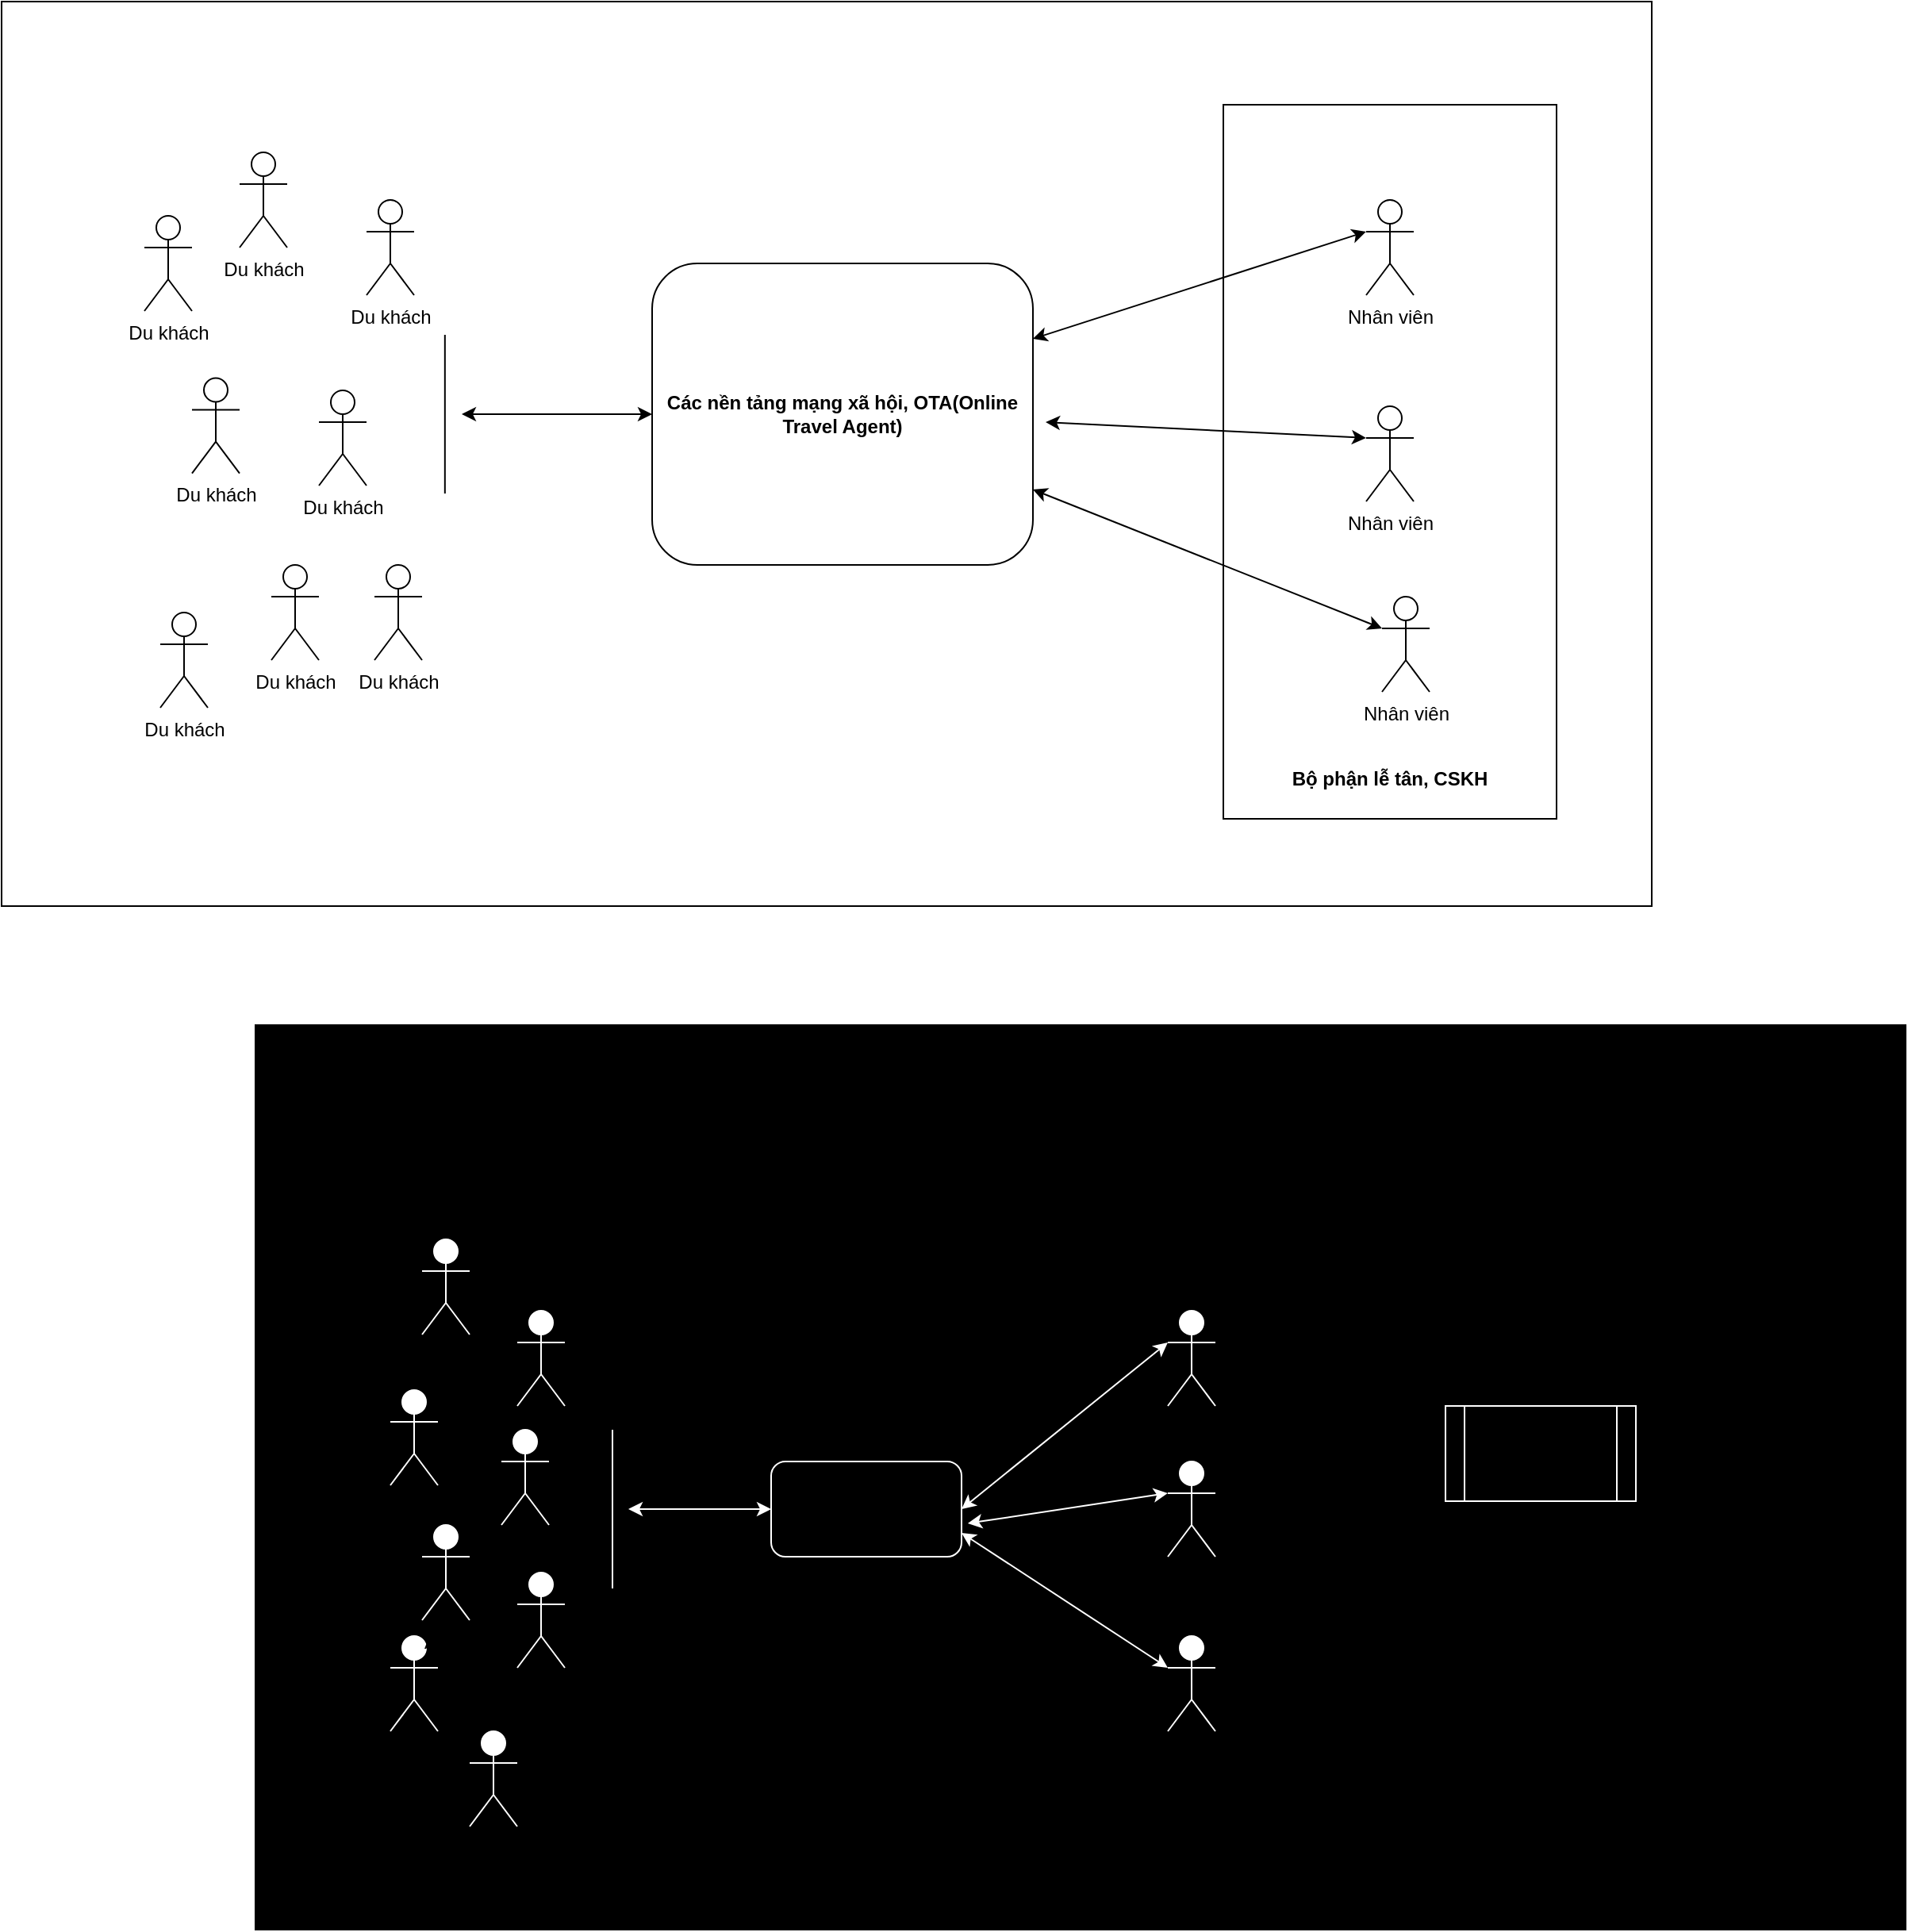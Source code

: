 <mxfile version="24.6.5" type="github">
  <diagram name="Page-1" id="elEsvZVOjZnMp5xaV4e7">
    <mxGraphModel dx="2537" dy="2178" grid="1" gridSize="10" guides="1" tooltips="1" connect="1" arrows="1" fold="1" page="1" pageScale="1" pageWidth="850" pageHeight="1100" math="0" shadow="0">
      <root>
        <mxCell id="0" />
        <mxCell id="1" parent="0" />
        <mxCell id="a33XXfckhUlw1D4GEtak-2" value="" style="rounded=0;whiteSpace=wrap;html=1;fillColor=default;" vertex="1" parent="1">
          <mxGeometry x="-740" y="-5" width="1040" height="570" as="geometry" />
        </mxCell>
        <mxCell id="a33XXfckhUlw1D4GEtak-70" value="" style="rounded=0;whiteSpace=wrap;html=1;fillColor=none;" vertex="1" parent="1">
          <mxGeometry x="30" y="60" width="210" height="450" as="geometry" />
        </mxCell>
        <mxCell id="a33XXfckhUlw1D4GEtak-3" value="Du khách" style="shape=umlActor;verticalLabelPosition=bottom;verticalAlign=top;html=1;outlineConnect=0;strokeColor=#000000;" vertex="1" parent="1">
          <mxGeometry x="-590" y="90" width="30" height="60" as="geometry" />
        </mxCell>
        <mxCell id="a33XXfckhUlw1D4GEtak-4" value="&lt;b&gt;Các nền tảng mạng xã hội, OTA(Online Travel Agent)&lt;/b&gt;" style="rounded=1;whiteSpace=wrap;html=1;fillColor=none;strokeColor=#000000;" vertex="1" parent="1">
          <mxGeometry x="-330" y="160" width="240" height="190" as="geometry" />
        </mxCell>
        <mxCell id="a33XXfckhUlw1D4GEtak-5" value="Nhân viên" style="shape=umlActor;verticalLabelPosition=bottom;verticalAlign=top;html=1;outlineConnect=0;strokeColor=#000000;" vertex="1" parent="1">
          <mxGeometry x="120" y="120" width="30" height="60" as="geometry" />
        </mxCell>
        <mxCell id="a33XXfckhUlw1D4GEtak-6" value="Nhân viên" style="shape=umlActor;verticalLabelPosition=bottom;verticalAlign=top;html=1;outlineConnect=0;strokeColor=#000000;" vertex="1" parent="1">
          <mxGeometry x="120" y="250" width="30" height="60" as="geometry" />
        </mxCell>
        <mxCell id="a33XXfckhUlw1D4GEtak-7" value="Nhân viên" style="shape=umlActor;verticalLabelPosition=bottom;verticalAlign=top;html=1;outlineConnect=0;strokeColor=#000000;" vertex="1" parent="1">
          <mxGeometry x="130" y="370" width="30" height="60" as="geometry" />
        </mxCell>
        <mxCell id="a33XXfckhUlw1D4GEtak-8" value="Du khách" style="shape=umlActor;verticalLabelPosition=bottom;verticalAlign=top;html=1;outlineConnect=0;strokeColor=#000000;" vertex="1" parent="1">
          <mxGeometry x="-510" y="120" width="30" height="60" as="geometry" />
        </mxCell>
        <mxCell id="a33XXfckhUlw1D4GEtak-9" value="Du khách" style="shape=umlActor;verticalLabelPosition=bottom;verticalAlign=top;html=1;outlineConnect=0;strokeColor=#000000;" vertex="1" parent="1">
          <mxGeometry x="-505" y="350" width="30" height="60" as="geometry" />
        </mxCell>
        <mxCell id="a33XXfckhUlw1D4GEtak-10" value="Du khách" style="shape=umlActor;verticalLabelPosition=bottom;verticalAlign=top;html=1;outlineConnect=0;strokeColor=#000000;" vertex="1" parent="1">
          <mxGeometry x="-640" y="380" width="30" height="60" as="geometry" />
        </mxCell>
        <mxCell id="a33XXfckhUlw1D4GEtak-11" value="Du khách" style="shape=umlActor;verticalLabelPosition=bottom;verticalAlign=top;html=1;outlineConnect=0;strokeColor=#000000;" vertex="1" parent="1">
          <mxGeometry x="-540" y="240" width="30" height="60" as="geometry" />
        </mxCell>
        <mxCell id="a33XXfckhUlw1D4GEtak-12" value="Du khách" style="shape=umlActor;verticalLabelPosition=bottom;verticalAlign=top;html=1;outlineConnect=0;strokeColor=#000000;" vertex="1" parent="1">
          <mxGeometry x="-570" y="350" width="30" height="60" as="geometry" />
        </mxCell>
        <mxCell id="a33XXfckhUlw1D4GEtak-13" value="Du khách" style="shape=umlActor;verticalLabelPosition=bottom;verticalAlign=top;html=1;outlineConnect=0;strokeColor=#000000;" vertex="1" parent="1">
          <mxGeometry x="-650" y="130.0" width="30" height="60" as="geometry" />
        </mxCell>
        <mxCell id="a33XXfckhUlw1D4GEtak-14" value="Du khách" style="shape=umlActor;verticalLabelPosition=bottom;verticalAlign=top;html=1;outlineConnect=0;strokeColor=#000000;" vertex="1" parent="1">
          <mxGeometry x="-620" y="232.28" width="30" height="60" as="geometry" />
        </mxCell>
        <mxCell id="a33XXfckhUlw1D4GEtak-18" value="" style="endArrow=none;html=1;rounded=0;strokeColor=#000000;" edge="1" parent="1">
          <mxGeometry width="50" height="50" relative="1" as="geometry">
            <mxPoint x="-460.59" y="205" as="sourcePoint" />
            <mxPoint x="-460.59" y="305" as="targetPoint" />
          </mxGeometry>
        </mxCell>
        <mxCell id="a33XXfckhUlw1D4GEtak-20" value="" style="endArrow=classic;startArrow=classic;html=1;rounded=0;exitX=1;exitY=0.25;exitDx=0;exitDy=0;entryX=0;entryY=0.333;entryDx=0;entryDy=0;entryPerimeter=0;strokeColor=#000000;" edge="1" parent="1" source="a33XXfckhUlw1D4GEtak-4" target="a33XXfckhUlw1D4GEtak-5">
          <mxGeometry width="50" height="50" relative="1" as="geometry">
            <mxPoint x="-60" y="410" as="sourcePoint" />
            <mxPoint x="-10" y="360" as="targetPoint" />
          </mxGeometry>
        </mxCell>
        <mxCell id="a33XXfckhUlw1D4GEtak-21" value="" style="endArrow=classic;startArrow=classic;html=1;rounded=0;entryX=0;entryY=0.333;entryDx=0;entryDy=0;entryPerimeter=0;strokeColor=#000000;" edge="1" parent="1" target="a33XXfckhUlw1D4GEtak-6">
          <mxGeometry width="50" height="50" relative="1" as="geometry">
            <mxPoint x="-82" y="260" as="sourcePoint" />
            <mxPoint x="-30" y="205" as="targetPoint" />
          </mxGeometry>
        </mxCell>
        <mxCell id="a33XXfckhUlw1D4GEtak-22" value="" style="endArrow=classic;startArrow=classic;html=1;rounded=0;entryX=0;entryY=0.333;entryDx=0;entryDy=0;entryPerimeter=0;strokeColor=#000000;exitX=1;exitY=0.75;exitDx=0;exitDy=0;" edge="1" parent="1" source="a33XXfckhUlw1D4GEtak-4" target="a33XXfckhUlw1D4GEtak-7">
          <mxGeometry width="50" height="50" relative="1" as="geometry">
            <mxPoint x="-150" y="310" as="sourcePoint" />
            <mxPoint x="-30" y="300" as="targetPoint" />
          </mxGeometry>
        </mxCell>
        <mxCell id="a33XXfckhUlw1D4GEtak-23" value="" style="endArrow=classic;startArrow=classic;html=1;rounded=0;entryX=0;entryY=0.5;entryDx=0;entryDy=0;strokeColor=#000000;" edge="1" parent="1" target="a33XXfckhUlw1D4GEtak-4">
          <mxGeometry width="50" height="50" relative="1" as="geometry">
            <mxPoint x="-450" y="255" as="sourcePoint" />
            <mxPoint x="-10" y="360" as="targetPoint" />
          </mxGeometry>
        </mxCell>
        <mxCell id="a33XXfckhUlw1D4GEtak-44" value="" style="rounded=0;whiteSpace=wrap;html=1;fillColor=#000000;" vertex="1" parent="1">
          <mxGeometry x="-580" y="640" width="1040" height="570" as="geometry" />
        </mxCell>
        <mxCell id="a33XXfckhUlw1D4GEtak-45" value="Actor" style="shape=umlActor;verticalLabelPosition=bottom;verticalAlign=top;html=1;outlineConnect=0;strokeColor=#FFFFFF;" vertex="1" parent="1">
          <mxGeometry x="-475" y="775" width="30" height="60" as="geometry" />
        </mxCell>
        <mxCell id="a33XXfckhUlw1D4GEtak-46" value="" style="rounded=1;whiteSpace=wrap;html=1;fillColor=none;strokeColor=#FFFFFF;" vertex="1" parent="1">
          <mxGeometry x="-255" y="915" width="120" height="60" as="geometry" />
        </mxCell>
        <mxCell id="a33XXfckhUlw1D4GEtak-47" value="Actor" style="shape=umlActor;verticalLabelPosition=bottom;verticalAlign=top;html=1;outlineConnect=0;strokeColor=#FFFFFF;" vertex="1" parent="1">
          <mxGeometry x="-5" y="820" width="30" height="60" as="geometry" />
        </mxCell>
        <mxCell id="a33XXfckhUlw1D4GEtak-48" value="Actor" style="shape=umlActor;verticalLabelPosition=bottom;verticalAlign=top;html=1;outlineConnect=0;strokeColor=#FFFFFF;" vertex="1" parent="1">
          <mxGeometry x="-5" y="915" width="30" height="60" as="geometry" />
        </mxCell>
        <mxCell id="a33XXfckhUlw1D4GEtak-49" value="Actor" style="shape=umlActor;verticalLabelPosition=bottom;verticalAlign=top;html=1;outlineConnect=0;strokeColor=#FFFFFF;" vertex="1" parent="1">
          <mxGeometry x="-5" y="1025" width="30" height="60" as="geometry" />
        </mxCell>
        <mxCell id="a33XXfckhUlw1D4GEtak-50" value="Actor" style="shape=umlActor;verticalLabelPosition=bottom;verticalAlign=top;html=1;outlineConnect=0;strokeColor=#FFFFFF;" vertex="1" parent="1">
          <mxGeometry x="-415" y="820" width="30" height="60" as="geometry" />
        </mxCell>
        <mxCell id="a33XXfckhUlw1D4GEtak-51" value="Actor" style="shape=umlActor;verticalLabelPosition=bottom;verticalAlign=top;html=1;outlineConnect=0;strokeColor=#FFFFFF;" vertex="1" parent="1">
          <mxGeometry x="-445" y="1085" width="30" height="60" as="geometry" />
        </mxCell>
        <mxCell id="a33XXfckhUlw1D4GEtak-52" value="Actor" style="shape=umlActor;verticalLabelPosition=bottom;verticalAlign=top;html=1;outlineConnect=0;strokeColor=#FFFFFF;" vertex="1" parent="1">
          <mxGeometry x="-415" y="985" width="30" height="60" as="geometry" />
        </mxCell>
        <mxCell id="a33XXfckhUlw1D4GEtak-53" value="Actor" style="shape=umlActor;verticalLabelPosition=bottom;verticalAlign=top;html=1;outlineConnect=0;strokeColor=#FFFFFF;" vertex="1" parent="1">
          <mxGeometry x="-425" y="895" width="30" height="60" as="geometry" />
        </mxCell>
        <mxCell id="a33XXfckhUlw1D4GEtak-54" value="Actor" style="shape=umlActor;verticalLabelPosition=bottom;verticalAlign=top;html=1;outlineConnect=0;strokeColor=#FFFFFF;" vertex="1" parent="1">
          <mxGeometry x="-495" y="1025" width="30" height="60" as="geometry" />
        </mxCell>
        <mxCell id="a33XXfckhUlw1D4GEtak-55" value="Actor" style="shape=umlActor;verticalLabelPosition=bottom;verticalAlign=top;html=1;outlineConnect=0;strokeColor=#FFFFFF;" vertex="1" parent="1">
          <mxGeometry x="-475" y="955" width="30" height="60" as="geometry" />
        </mxCell>
        <mxCell id="a33XXfckhUlw1D4GEtak-56" value="Actor" style="shape=umlActor;verticalLabelPosition=bottom;verticalAlign=top;html=1;outlineConnect=0;strokeColor=#FFFFFF;" vertex="1" parent="1">
          <mxGeometry x="-495" y="870" width="30" height="60" as="geometry" />
        </mxCell>
        <mxCell id="a33XXfckhUlw1D4GEtak-57" value="" style="endArrow=none;html=1;rounded=0;strokeColor=#FFFFFF;" edge="1" parent="1">
          <mxGeometry width="50" height="50" relative="1" as="geometry">
            <mxPoint x="-355" y="895" as="sourcePoint" />
            <mxPoint x="-355" y="995" as="targetPoint" />
          </mxGeometry>
        </mxCell>
        <mxCell id="a33XXfckhUlw1D4GEtak-58" value="" style="endArrow=classic;startArrow=classic;html=1;rounded=0;exitX=1;exitY=0.5;exitDx=0;exitDy=0;entryX=0;entryY=0.333;entryDx=0;entryDy=0;entryPerimeter=0;strokeColor=#FFFFFF;" edge="1" parent="1" source="a33XXfckhUlw1D4GEtak-46" target="a33XXfckhUlw1D4GEtak-47">
          <mxGeometry width="50" height="50" relative="1" as="geometry">
            <mxPoint x="-25" y="1055" as="sourcePoint" />
            <mxPoint x="25" y="1005" as="targetPoint" />
          </mxGeometry>
        </mxCell>
        <mxCell id="a33XXfckhUlw1D4GEtak-59" value="" style="endArrow=classic;startArrow=classic;html=1;rounded=0;entryX=0;entryY=0.333;entryDx=0;entryDy=0;entryPerimeter=0;strokeColor=#FFFFFF;exitX=1.033;exitY=0.65;exitDx=0;exitDy=0;exitPerimeter=0;" edge="1" parent="1" source="a33XXfckhUlw1D4GEtak-46" target="a33XXfckhUlw1D4GEtak-48">
          <mxGeometry width="50" height="50" relative="1" as="geometry">
            <mxPoint x="-125" y="945" as="sourcePoint" />
            <mxPoint x="5" y="850" as="targetPoint" />
          </mxGeometry>
        </mxCell>
        <mxCell id="a33XXfckhUlw1D4GEtak-60" value="" style="endArrow=classic;startArrow=classic;html=1;rounded=0;entryX=0;entryY=0.333;entryDx=0;entryDy=0;entryPerimeter=0;strokeColor=#FFFFFF;exitX=1;exitY=0.75;exitDx=0;exitDy=0;" edge="1" parent="1" source="a33XXfckhUlw1D4GEtak-46" target="a33XXfckhUlw1D4GEtak-49">
          <mxGeometry width="50" height="50" relative="1" as="geometry">
            <mxPoint x="-115" y="955" as="sourcePoint" />
            <mxPoint x="5" y="945" as="targetPoint" />
          </mxGeometry>
        </mxCell>
        <mxCell id="a33XXfckhUlw1D4GEtak-61" value="" style="endArrow=classic;startArrow=classic;html=1;rounded=0;entryX=0;entryY=0.5;entryDx=0;entryDy=0;strokeColor=#FFFFFF;" edge="1" parent="1" target="a33XXfckhUlw1D4GEtak-46">
          <mxGeometry width="50" height="50" relative="1" as="geometry">
            <mxPoint x="-345" y="945" as="sourcePoint" />
            <mxPoint x="25" y="1005" as="targetPoint" />
          </mxGeometry>
        </mxCell>
        <mxCell id="a33XXfckhUlw1D4GEtak-62" value="" style="shape=process;whiteSpace=wrap;html=1;backgroundOutline=1;fillColor=none;strokeColor=#FFFFFF;" vertex="1" parent="1">
          <mxGeometry x="170" y="880" width="120" height="60" as="geometry" />
        </mxCell>
        <mxCell id="a33XXfckhUlw1D4GEtak-65" value="" style="shape=image;verticalLabelPosition=bottom;labelBackgroundColor=default;verticalAlign=top;aspect=fixed;imageAspect=0;image=https://vectorlogo4u.com/wp-content/uploads/2020/10/Facebook-Messenger-New-Logo-Vector-01.png;" vertex="1" parent="1">
          <mxGeometry x="-316.1" y="292.28" width="74.07" height="35" as="geometry" />
        </mxCell>
        <mxCell id="a33XXfckhUlw1D4GEtak-66" value="" style="shape=image;verticalLabelPosition=bottom;labelBackgroundColor=default;verticalAlign=top;aspect=fixed;imageAspect=0;image=https://seeklogo.com/images/B/booking-logo-504475D532-seeklogo.com.png;" vertex="1" parent="1">
          <mxGeometry x="-242.03" y="285.0" width="64.07" height="35.45" as="geometry" />
        </mxCell>
        <mxCell id="a33XXfckhUlw1D4GEtak-67" value="" style="shape=image;verticalLabelPosition=bottom;labelBackgroundColor=default;verticalAlign=top;aspect=fixed;imageAspect=0;image=https://seekvectorlogo.com/wp-content/uploads/2021/12/agoda-vector-logo-small-2021.png;" vertex="1" parent="1">
          <mxGeometry x="-160" y="279.78" width="60" height="60" as="geometry" />
        </mxCell>
        <mxCell id="a33XXfckhUlw1D4GEtak-71" value="&lt;b&gt;Bộ phận lễ tân, CSKH&lt;/b&gt;" style="text;html=1;align=center;verticalAlign=middle;whiteSpace=wrap;rounded=0;" vertex="1" parent="1">
          <mxGeometry x="65" y="470" width="140" height="30" as="geometry" />
        </mxCell>
      </root>
    </mxGraphModel>
  </diagram>
</mxfile>
